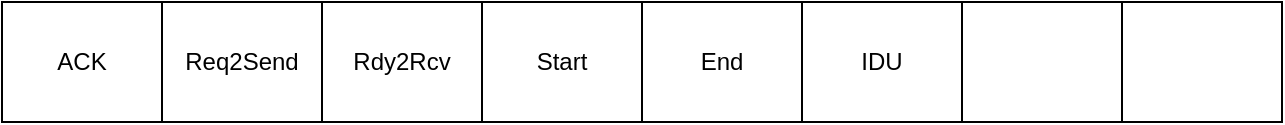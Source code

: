 <mxfile version="12.9.12" type="device"><diagram id="mP52yi5_5OBJKzr1a-1Q" name="Page-1"><mxGraphModel dx="946" dy="573" grid="1" gridSize="10" guides="1" tooltips="1" connect="1" arrows="1" fold="1" page="1" pageScale="1" pageWidth="827" pageHeight="1169" math="0" shadow="0"><root><mxCell id="0"/><mxCell id="1" parent="0"/><mxCell id="qbThO-JoJROg_R5GJLzx-1" value="" style="rounded=0;whiteSpace=wrap;html=1;" vertex="1" parent="1"><mxGeometry x="120" y="270" width="480" height="60" as="geometry"/></mxCell><mxCell id="qbThO-JoJROg_R5GJLzx-2" value="Rdy2Rcv" style="rounded=0;whiteSpace=wrap;html=1;" vertex="1" parent="1"><mxGeometry x="200" y="270" width="80" height="60" as="geometry"/></mxCell><mxCell id="qbThO-JoJROg_R5GJLzx-3" value="Start" style="rounded=0;whiteSpace=wrap;html=1;" vertex="1" parent="1"><mxGeometry x="280" y="270" width="80" height="60" as="geometry"/></mxCell><mxCell id="qbThO-JoJROg_R5GJLzx-4" value="End" style="rounded=0;whiteSpace=wrap;html=1;" vertex="1" parent="1"><mxGeometry x="360" y="270" width="80" height="60" as="geometry"/></mxCell><mxCell id="qbThO-JoJROg_R5GJLzx-5" value="IDU" style="rounded=0;whiteSpace=wrap;html=1;" vertex="1" parent="1"><mxGeometry x="440" y="270" width="80" height="60" as="geometry"/></mxCell><mxCell id="qbThO-JoJROg_R5GJLzx-6" value="" style="rounded=0;whiteSpace=wrap;html=1;" vertex="1" parent="1"><mxGeometry x="520" y="270" width="80" height="60" as="geometry"/></mxCell><mxCell id="qbThO-JoJROg_R5GJLzx-7" value="ACK" style="rounded=0;whiteSpace=wrap;html=1;" vertex="1" parent="1"><mxGeometry x="40" y="270" width="80" height="60" as="geometry"/></mxCell><mxCell id="qbThO-JoJROg_R5GJLzx-8" value="" style="rounded=0;whiteSpace=wrap;html=1;" vertex="1" parent="1"><mxGeometry x="600" y="270" width="80" height="60" as="geometry"/></mxCell><mxCell id="qbThO-JoJROg_R5GJLzx-9" value="Req2Send" style="rounded=0;whiteSpace=wrap;html=1;" vertex="1" parent="1"><mxGeometry x="120" y="270" width="80" height="60" as="geometry"/></mxCell></root></mxGraphModel></diagram></mxfile>